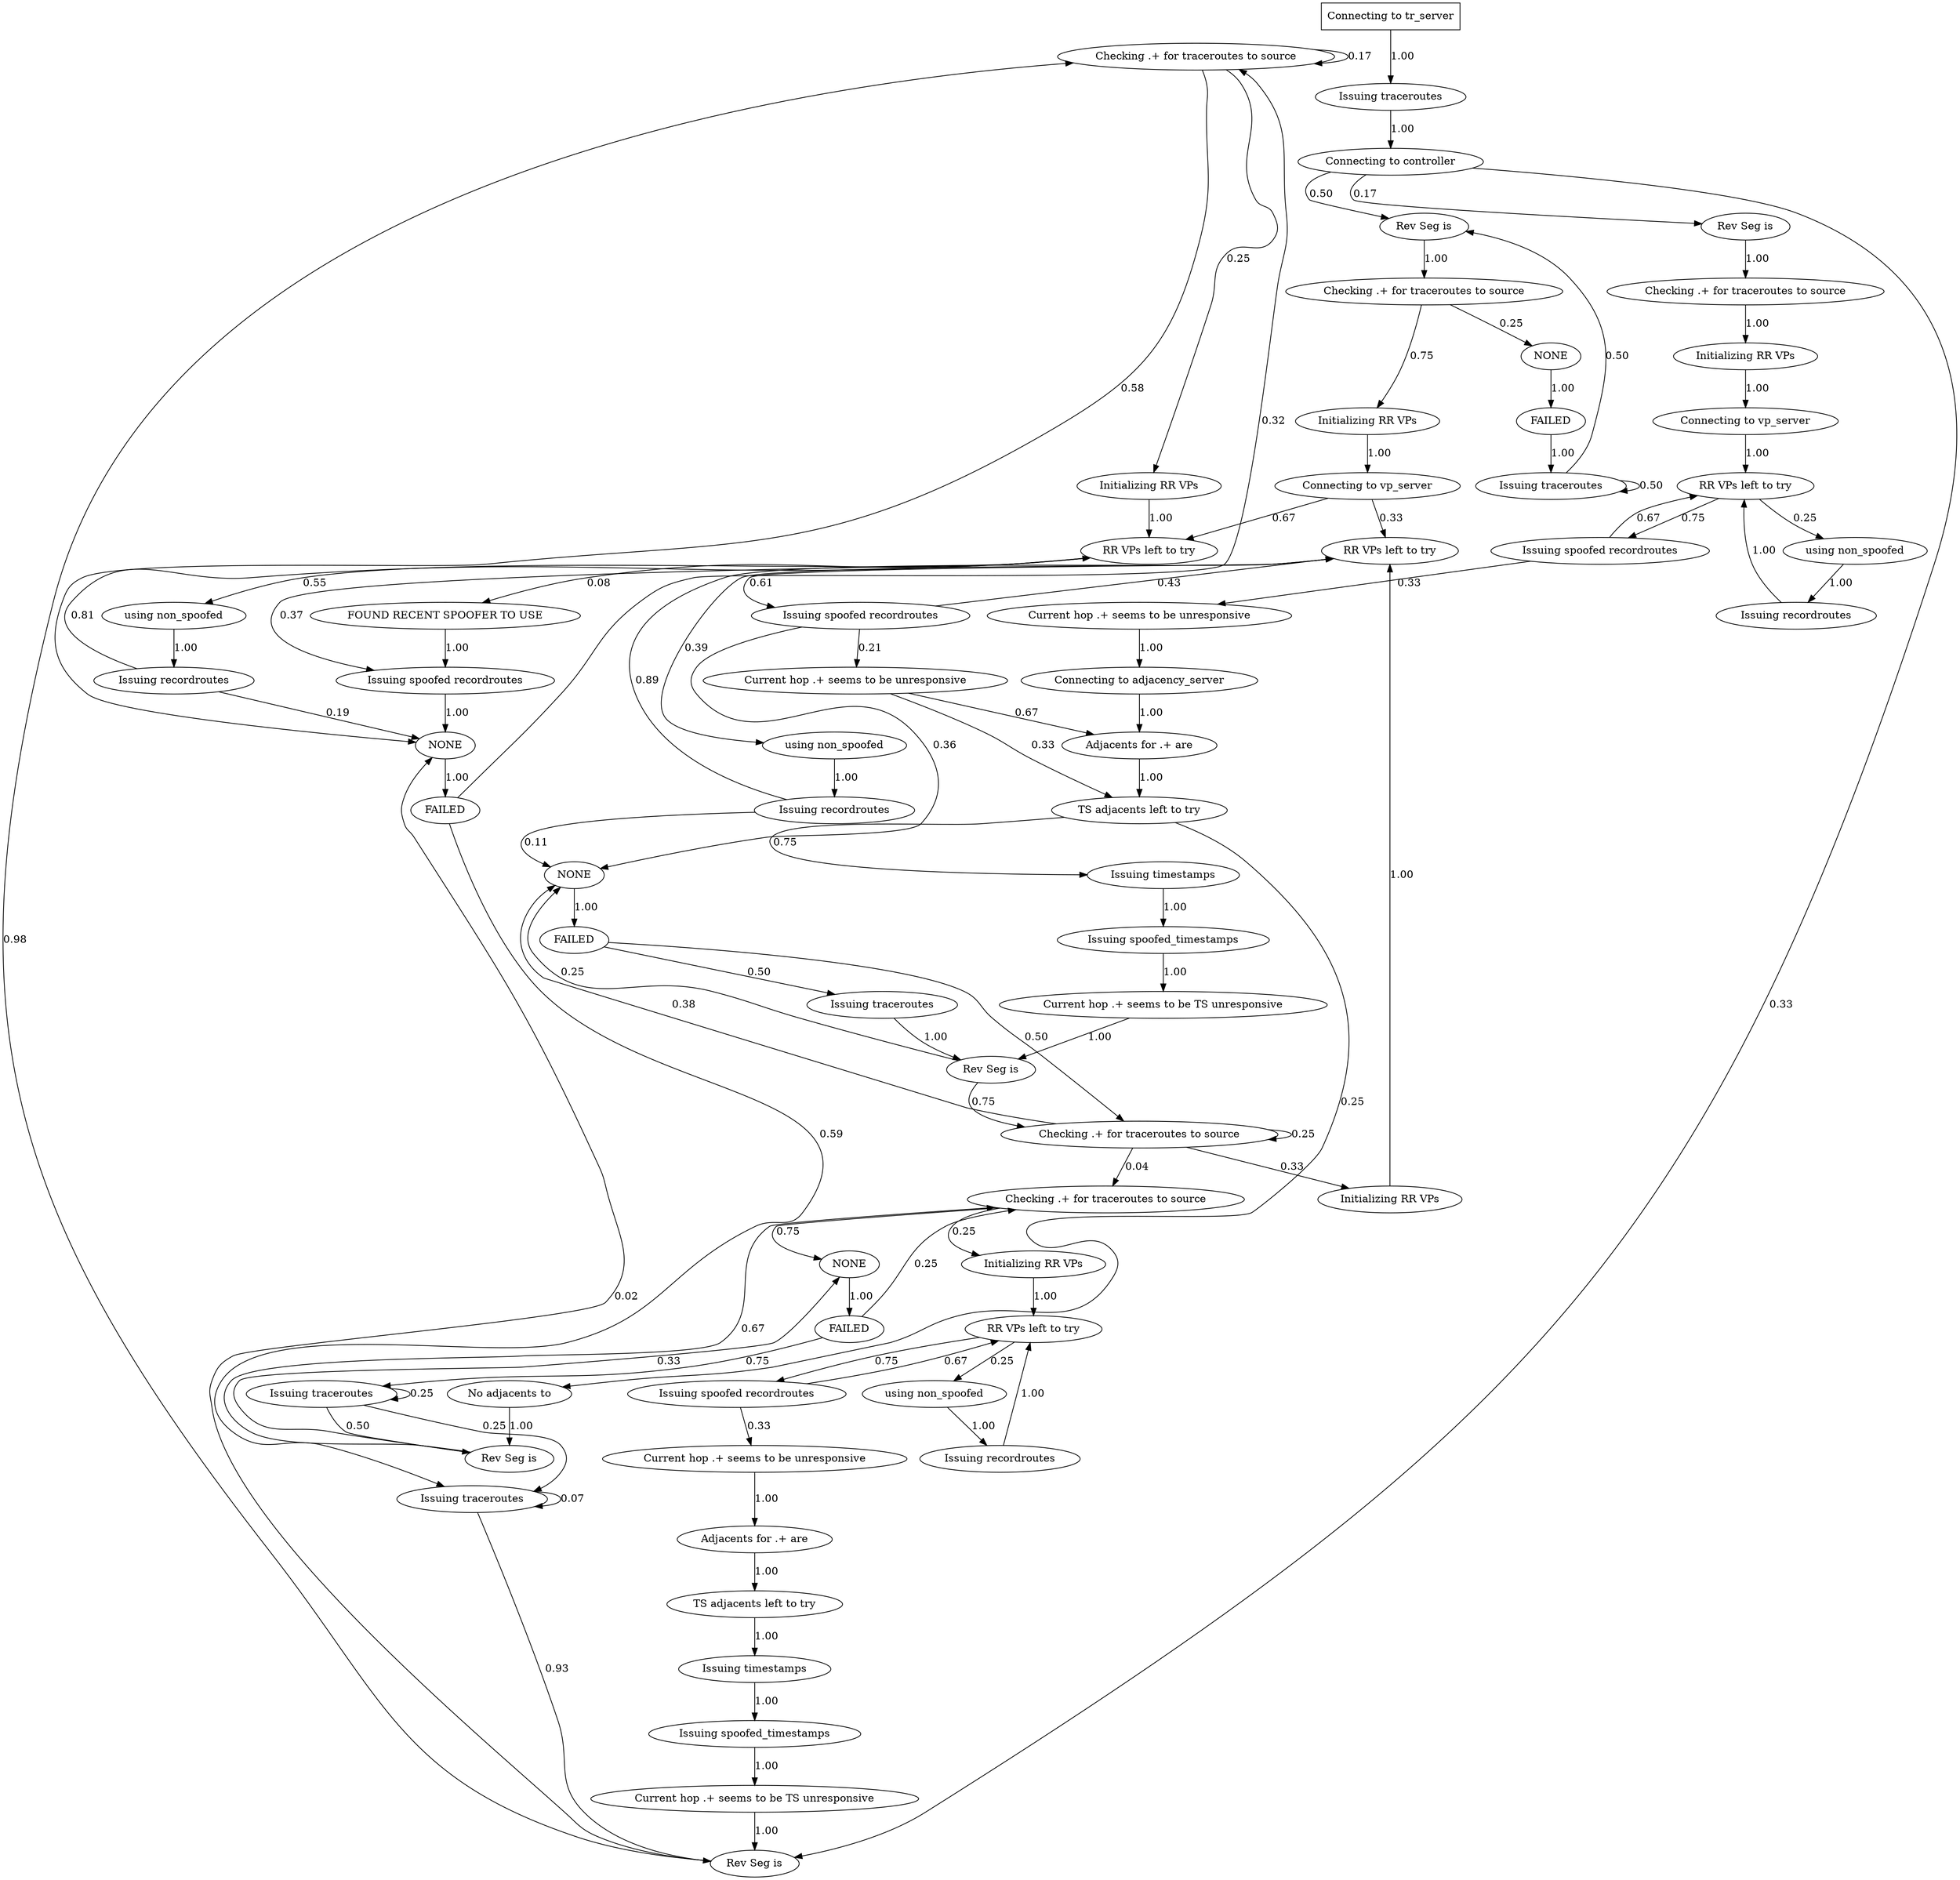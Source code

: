 digraph {
  2037851343 [label="Checking .+ for traceroutes to source"];
2037851343->2096550147 [label="0.58", weight="0.58"];
2037851343->2037851343 [label="0.17", weight="0.17"];
2037851343->231886835 [label="0.25", weight="0.25"];
  49001480 [label="NONE"];
49001480->168168717 [label="1.00", weight="1.00"];
  1988993243 [label="Issuing recordroutes"];
1988993243->895413345 [label="0.89", weight="0.89"];
1988993243->49001480 [label="0.11", weight="0.11"];
  895413345 [label="RR VPs left to try"];
895413345->2014246947 [label="0.61", weight="0.61"];
895413345->811132229 [label="0.39", weight="0.39"];
  912753321 [label="FOUND RECENT SPOOFER TO USE"];
912753321->1574720995 [label="1.00", weight="1.00"];
  514768627 [label="RR VPs left to try"];
514768627->1574720995 [label="0.37", weight="0.37"];
514768627->1274536692 [label="0.55", weight="0.55"];
514768627->912753321 [label="0.08", weight="0.08"];
  2096550147 [label="NONE"];
2096550147->2031588014 [label="1.00", weight="1.00"];
  587679741 [label="Checking .+ for traceroutes to source"];
587679741->49001480 [label="0.38", weight="0.38"];
587679741->587679741 [label="0.25", weight="0.25"];
587679741->392343350 [label="0.33", weight="0.33"];
587679741->1972760852 [label="0.04", weight="0.04"];
  1027684578 [label="Rev Seg is"];
1027684578->587679741 [label="0.75", weight="0.75"];
1027684578->49001480 [label="0.25", weight="0.25"];
  2031588014 [label="FAILED"];
2031588014->1259610518 [label="0.59", weight="0.59"];
2031588014->2037851343 [label="0.32", weight="0.32"];
  1259610518 [label="Issuing traceroutes"];
1259610518->1476883724 [label="0.93", weight="0.93"];
1259610518->1259610518 [label="0.07", weight="0.07"];
  231886835 [label="Initializing RR VPs"];
231886835->514768627 [label="1.00", weight="1.00"];
  1064149193 [label="RR VPs left to try"];
1064149193->783325842 [label="0.75", weight="0.75"];
1064149193->787156442 [label="0.25", weight="0.25"];
  1925854847 [label="Issuing recordroutes"];
1925854847->2096550147 [label="0.19", weight="0.19"];
1925854847->514768627 [label="0.81", weight="0.81"];
  1274536692 [label="using non_spoofed"];
1274536692->1925854847 [label="1.00", weight="1.00"];
  1515259804 [label="Issuing traceroutes"];
1515259804->1515259804 [label="0.50", weight="0.50"];
1515259804->1930555221 [label="0.50", weight="0.50"];
  1476883724 [label="Rev Seg is"];
1476883724->2096550147 [label="0.02", weight="0.02"];
1476883724->2037851343 [label="0.98", weight="0.98"];
  1031244252 [label="RR VPs left to try"];
1031244252->463874416 [label="0.75", weight="0.75"];
1031244252->1740587563 [label="0.25", weight="0.25"];
  1740587563 [label="using non_spoofed"];
1740587563->1082238931 [label="1.00", weight="1.00"];
  317532604 [label="Issuing traceroutes"];
317532604->1259610518 [label="0.25", weight="0.25"];
317532604->1234054384 [label="0.50", weight="0.50"];
317532604->317532604 [label="0.25", weight="0.25"];
  1082238931 [label="Issuing recordroutes"];
1082238931->1031244252 [label="1.00", weight="1.00"];
  826903868 [label="NONE"];
826903868->1276602602 [label="1.00", weight="1.00"];
  1258776715 [label="Current hop .+ seems to be unresponsive"];
1258776715->1756275687 [label="0.67", weight="0.67"];
1258776715->1411114766 [label="0.33", weight="0.33"];
  811132229 [label="using non_spoofed"];
811132229->1988993243 [label="1.00", weight="1.00"];
  200565150 [label="Issuing traceroutes"];
200565150->1027684578 [label="1.00", weight="1.00"];
  1574720995 [label="Issuing spoofed recordroutes"];
1574720995->2096550147 [label="1.00", weight="1.00"];
  2014246947 [label="Issuing spoofed recordroutes"];
2014246947->895413345 [label="0.43", weight="0.43"];
2014246947->49001480 [label="0.36", weight="0.36"];
2014246947->1258776715 [label="0.21", weight="0.21"];
  168168717 [label="FAILED"];
168168717->587679741 [label="0.50", weight="0.50"];
168168717->200565150 [label="0.50", weight="0.50"];
  714931905 [label="Connecting to controller"];
714931905->1476883724 [label="0.33", weight="0.33"];
714931905->388728008 [label="0.17", weight="0.17"];
714931905->1930555221 [label="0.50", weight="0.50"];
  392343350 [label="Initializing RR VPs"];
392343350->895413345 [label="1.00", weight="1.00"];
  787156442 [label="using non_spoofed"];
787156442->550942381 [label="1.00", weight="1.00"];
  986957475 [label="Issuing timestamps"];
986957475->689522370 [label="1.00", weight="1.00"];
  1777862574 [label="Initializing RR VPs"];
1777862574->1064149193 [label="1.00", weight="1.00"];
  1411114766 [label="TS adjacents left to try"];
1411114766->986957475 [label="0.75", weight="0.75"];
1411114766->1431140165 [label="0.25", weight="0.25"];
  613578325 [label="Current hop .+ seems to be unresponsive"];
613578325->185781068 [label="1.00", weight="1.00"];
  1726971252 [label="Issuing traceroutes"];
1726971252->714931905 [label="1.00", weight="1.00"];
  783325842 [label="Issuing spoofed recordroutes"];
783325842->613578325 [label="0.33", weight="0.33"];
783325842->1064149193 [label="0.67", weight="0.67"];
  463874416 [label="Issuing spoofed recordroutes"];
463874416->1031244252 [label="0.67", weight="0.67"];
463874416->1519520595 [label="0.33", weight="0.33"];
  239625678 [label="Connecting to tr_server",shape=box];
239625678->1726971252 [label="1.00", weight="1.00"];
  1972760852 [label="Checking .+ for traceroutes to source"];
1972760852->1777862574 [label="0.25", weight="0.25"];
1972760852->826903868 [label="0.75", weight="0.75"];
  555988468 [label="TS adjacents left to try"];
555988468->806008142 [label="1.00", weight="1.00"];
  1026920195 [label="Current hop .+ seems to be TS unresponsive"];
1026920195->1027684578 [label="1.00", weight="1.00"];
  1276602602 [label="FAILED"];
1276602602->317532604 [label="0.75", weight="0.75"];
1276602602->1972760852 [label="0.25", weight="0.25"];
  1234054384 [label="Rev Seg is"];
1234054384->826903868 [label="0.33", weight="0.33"];
1234054384->1972760852 [label="0.67", weight="0.67"];
  806008142 [label="Issuing timestamps"];
806008142->187719489 [label="1.00", weight="1.00"];
  1431140165 [label="No adjacents to"];
1431140165->1234054384 [label="1.00", weight="1.00"];
  1519520595 [label="Current hop .+ seems to be unresponsive"];
1519520595->980713378 [label="1.00", weight="1.00"];
  431700558 [label="FAILED"];
431700558->1515259804 [label="1.00", weight="1.00"];
  1756275687 [label="Adjacents for .+ are"];
1756275687->1411114766 [label="1.00", weight="1.00"];
  550942381 [label="Issuing recordroutes"];
550942381->1064149193 [label="1.00", weight="1.00"];
  689522370 [label="Issuing spoofed_timestamps"];
689522370->1026920195 [label="1.00", weight="1.00"];
  980713378 [label="Connecting to adjacency_server"];
980713378->1756275687 [label="1.00", weight="1.00"];
  1952746340 [label="Checking .+ for traceroutes to source"];
1952746340->421005224 [label="0.25", weight="0.25"];
1952746340->393978767 [label="0.75", weight="0.75"];
  1355906755 [label="Connecting to vp_server"];
1355906755->514768627 [label="0.67", weight="0.67"];
1355906755->895413345 [label="0.33", weight="0.33"];
  1930555221 [label="Rev Seg is"];
1930555221->1952746340 [label="1.00", weight="1.00"];
  185781068 [label="Adjacents for .+ are"];
185781068->555988468 [label="1.00", weight="1.00"];
  202396237 [label="Initializing RR VPs"];
202396237->64830542 [label="1.00", weight="1.00"];
  388728008 [label="Rev Seg is"];
388728008->798601862 [label="1.00", weight="1.00"];
  64830542 [label="Connecting to vp_server"];
64830542->1031244252 [label="1.00", weight="1.00"];
  393978767 [label="Initializing RR VPs"];
393978767->1355906755 [label="1.00", weight="1.00"];
  187719489 [label="Issuing spoofed_timestamps"];
187719489->1665443836 [label="1.00", weight="1.00"];
  798601862 [label="Checking .+ for traceroutes to source"];
798601862->202396237 [label="1.00", weight="1.00"];
  421005224 [label="NONE"];
421005224->431700558 [label="1.00", weight="1.00"];
  1665443836 [label="Current hop .+ seems to be TS unresponsive"];
1665443836->1476883724 [label="1.00", weight="1.00"];
} // digraph
